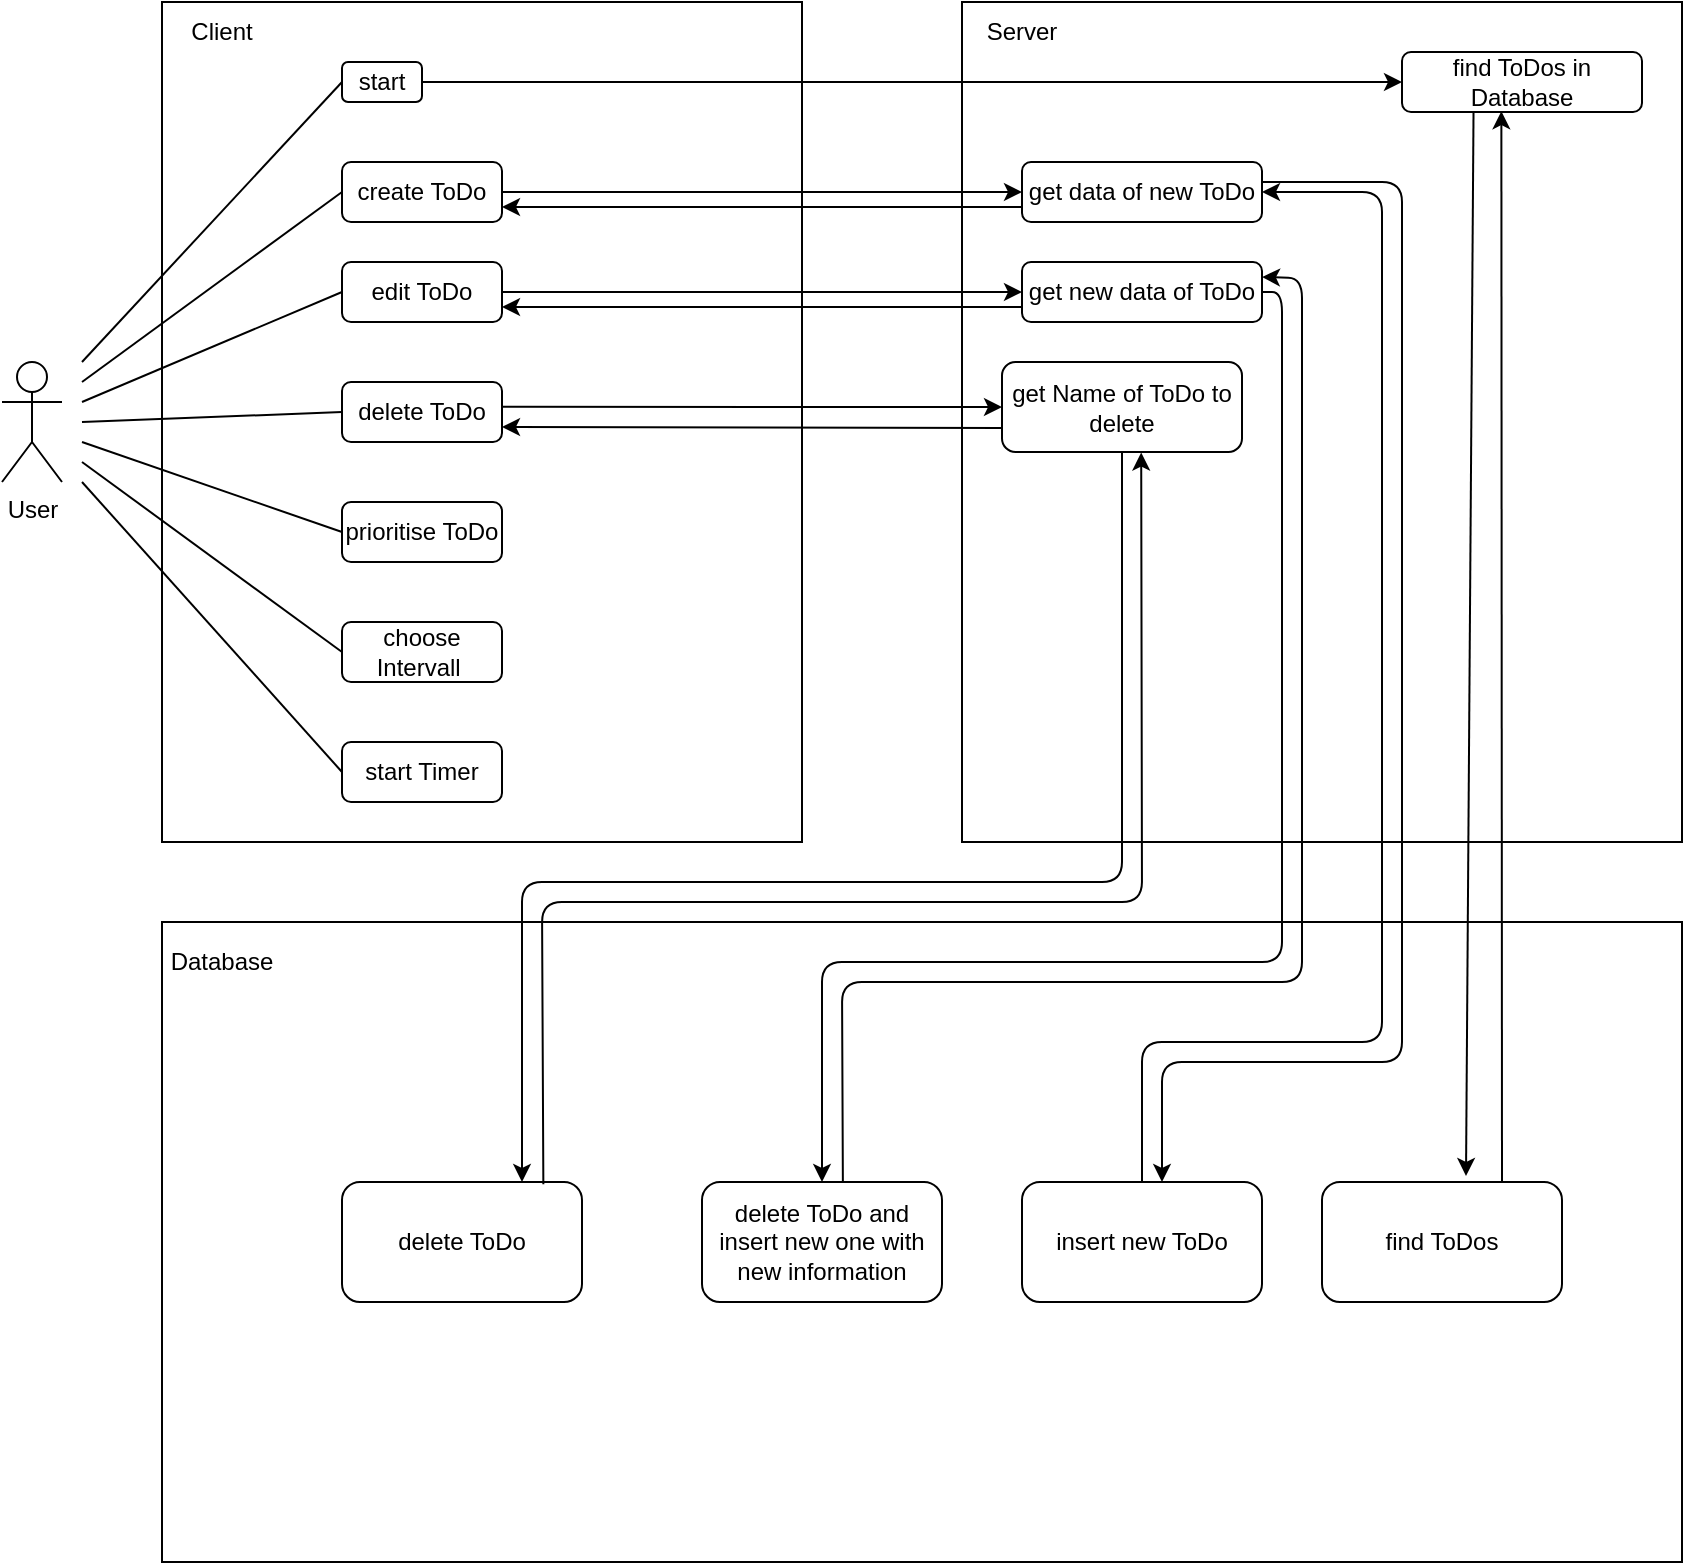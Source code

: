 <mxfile version="13.5.7" type="device" pages="3"><diagram id="V3Ge3pBgKuwKYjZo5xC3" name="Page-1"><mxGraphModel dx="1730" dy="1012" grid="1" gridSize="10" guides="1" tooltips="1" connect="1" arrows="1" fold="1" page="1" pageScale="1" pageWidth="1169" pageHeight="827" math="0" shadow="0"><root><mxCell id="0"/><mxCell id="1" parent="0"/><mxCell id="uTPJhIdZpPWYRpb5HC6Q-1" value="User" style="shape=umlActor;verticalLabelPosition=bottom;verticalAlign=top;html=1;outlineConnect=0;" vertex="1" parent="1"><mxGeometry x="120" y="200" width="30" height="60" as="geometry"/></mxCell><mxCell id="uTPJhIdZpPWYRpb5HC6Q-2" value="" style="rounded=0;whiteSpace=wrap;html=1;" vertex="1" parent="1"><mxGeometry x="200" y="20" width="320" height="420" as="geometry"/></mxCell><mxCell id="uTPJhIdZpPWYRpb5HC6Q-3" value="create ToDo" style="rounded=1;whiteSpace=wrap;html=1;" vertex="1" parent="1"><mxGeometry x="290" y="100" width="80" height="30" as="geometry"/></mxCell><mxCell id="uTPJhIdZpPWYRpb5HC6Q-4" value="start" style="rounded=1;whiteSpace=wrap;html=1;" vertex="1" parent="1"><mxGeometry x="290" y="50" width="40" height="20" as="geometry"/></mxCell><mxCell id="uTPJhIdZpPWYRpb5HC6Q-6" value="delete ToDo" style="rounded=1;whiteSpace=wrap;html=1;" vertex="1" parent="1"><mxGeometry x="290" y="210" width="80" height="30" as="geometry"/></mxCell><mxCell id="uTPJhIdZpPWYRpb5HC6Q-7" value="edit ToDo" style="rounded=1;whiteSpace=wrap;html=1;" vertex="1" parent="1"><mxGeometry x="290" y="150" width="80" height="30" as="geometry"/></mxCell><mxCell id="uTPJhIdZpPWYRpb5HC6Q-8" value="prioritise ToDo" style="rounded=1;whiteSpace=wrap;html=1;" vertex="1" parent="1"><mxGeometry x="290" y="270" width="80" height="30" as="geometry"/></mxCell><mxCell id="uTPJhIdZpPWYRpb5HC6Q-9" value="choose Intervall&amp;nbsp;" style="rounded=1;whiteSpace=wrap;html=1;" vertex="1" parent="1"><mxGeometry x="290" y="330" width="80" height="30" as="geometry"/></mxCell><mxCell id="uTPJhIdZpPWYRpb5HC6Q-10" value="start Timer" style="rounded=1;whiteSpace=wrap;html=1;" vertex="1" parent="1"><mxGeometry x="290" y="390" width="80" height="30" as="geometry"/></mxCell><mxCell id="uTPJhIdZpPWYRpb5HC6Q-11" value="" style="endArrow=none;html=1;entryX=0;entryY=0.5;entryDx=0;entryDy=0;" edge="1" parent="1" target="uTPJhIdZpPWYRpb5HC6Q-4"><mxGeometry width="50" height="50" relative="1" as="geometry"><mxPoint x="160" y="200" as="sourcePoint"/><mxPoint x="130" y="370" as="targetPoint"/></mxGeometry></mxCell><mxCell id="uTPJhIdZpPWYRpb5HC6Q-13" value="" style="endArrow=none;html=1;entryX=0;entryY=0.5;entryDx=0;entryDy=0;" edge="1" parent="1" target="uTPJhIdZpPWYRpb5HC6Q-3"><mxGeometry width="50" height="50" relative="1" as="geometry"><mxPoint x="160" y="210" as="sourcePoint"/><mxPoint x="190" y="310" as="targetPoint"/></mxGeometry></mxCell><mxCell id="uTPJhIdZpPWYRpb5HC6Q-14" value="" style="endArrow=none;html=1;entryX=0;entryY=0.5;entryDx=0;entryDy=0;" edge="1" parent="1" target="uTPJhIdZpPWYRpb5HC6Q-7"><mxGeometry width="50" height="50" relative="1" as="geometry"><mxPoint x="160" y="220" as="sourcePoint"/><mxPoint x="140" y="350" as="targetPoint"/></mxGeometry></mxCell><mxCell id="uTPJhIdZpPWYRpb5HC6Q-15" value="" style="endArrow=none;html=1;entryX=0;entryY=0.5;entryDx=0;entryDy=0;" edge="1" parent="1" target="uTPJhIdZpPWYRpb5HC6Q-6"><mxGeometry width="50" height="50" relative="1" as="geometry"><mxPoint x="160" y="230" as="sourcePoint"/><mxPoint x="100" y="380" as="targetPoint"/></mxGeometry></mxCell><mxCell id="uTPJhIdZpPWYRpb5HC6Q-16" value="" style="endArrow=none;html=1;entryX=0;entryY=0.5;entryDx=0;entryDy=0;" edge="1" parent="1" target="uTPJhIdZpPWYRpb5HC6Q-8"><mxGeometry width="50" height="50" relative="1" as="geometry"><mxPoint x="160" y="240" as="sourcePoint"/><mxPoint x="110" y="370" as="targetPoint"/></mxGeometry></mxCell><mxCell id="uTPJhIdZpPWYRpb5HC6Q-17" value="" style="endArrow=none;html=1;entryX=0;entryY=0.5;entryDx=0;entryDy=0;" edge="1" parent="1" target="uTPJhIdZpPWYRpb5HC6Q-9"><mxGeometry width="50" height="50" relative="1" as="geometry"><mxPoint x="160" y="250" as="sourcePoint"/><mxPoint x="170" y="330" as="targetPoint"/></mxGeometry></mxCell><mxCell id="uTPJhIdZpPWYRpb5HC6Q-18" value="" style="endArrow=none;html=1;entryX=0;entryY=0.5;entryDx=0;entryDy=0;" edge="1" parent="1" target="uTPJhIdZpPWYRpb5HC6Q-10"><mxGeometry width="50" height="50" relative="1" as="geometry"><mxPoint x="160" y="260" as="sourcePoint"/><mxPoint x="150" y="380" as="targetPoint"/></mxGeometry></mxCell><mxCell id="uTPJhIdZpPWYRpb5HC6Q-19" value="Client" style="text;html=1;strokeColor=none;fillColor=none;align=center;verticalAlign=middle;whiteSpace=wrap;rounded=0;" vertex="1" parent="1"><mxGeometry x="210" y="25" width="40" height="20" as="geometry"/></mxCell><mxCell id="uTPJhIdZpPWYRpb5HC6Q-20" value="" style="rounded=0;whiteSpace=wrap;html=1;" vertex="1" parent="1"><mxGeometry x="600" y="20" width="360" height="420" as="geometry"/></mxCell><mxCell id="uTPJhIdZpPWYRpb5HC6Q-21" value="find ToDos in Database" style="rounded=1;whiteSpace=wrap;html=1;" vertex="1" parent="1"><mxGeometry x="820" y="45" width="120" height="30" as="geometry"/></mxCell><mxCell id="uTPJhIdZpPWYRpb5HC6Q-22" value="" style="endArrow=classic;html=1;entryX=0;entryY=0.5;entryDx=0;entryDy=0;exitX=1;exitY=0.5;exitDx=0;exitDy=0;" edge="1" parent="1" source="uTPJhIdZpPWYRpb5HC6Q-4" target="uTPJhIdZpPWYRpb5HC6Q-21"><mxGeometry width="50" height="50" relative="1" as="geometry"><mxPoint x="430" y="550" as="sourcePoint"/><mxPoint x="480" y="500" as="targetPoint"/></mxGeometry></mxCell><mxCell id="uTPJhIdZpPWYRpb5HC6Q-23" value="" style="rounded=0;whiteSpace=wrap;html=1;" vertex="1" parent="1"><mxGeometry x="200" y="480" width="760" height="320" as="geometry"/></mxCell><mxCell id="uTPJhIdZpPWYRpb5HC6Q-24" value="Database" style="text;html=1;strokeColor=none;fillColor=none;align=center;verticalAlign=middle;whiteSpace=wrap;rounded=0;" vertex="1" parent="1"><mxGeometry x="210" y="490" width="40" height="20" as="geometry"/></mxCell><mxCell id="uTPJhIdZpPWYRpb5HC6Q-25" value="find ToDos" style="rounded=1;whiteSpace=wrap;html=1;" vertex="1" parent="1"><mxGeometry x="780" y="610" width="120" height="60" as="geometry"/></mxCell><mxCell id="uTPJhIdZpPWYRpb5HC6Q-26" value="insert new ToDo" style="rounded=1;whiteSpace=wrap;html=1;" vertex="1" parent="1"><mxGeometry x="630" y="610" width="120" height="60" as="geometry"/></mxCell><mxCell id="uTPJhIdZpPWYRpb5HC6Q-27" value="delete ToDo" style="rounded=1;whiteSpace=wrap;html=1;" vertex="1" parent="1"><mxGeometry x="290" y="610" width="120" height="60" as="geometry"/></mxCell><mxCell id="uTPJhIdZpPWYRpb5HC6Q-28" value="" style="endArrow=classic;html=1;exitX=0.298;exitY=1.01;exitDx=0;exitDy=0;exitPerimeter=0;" edge="1" parent="1" source="uTPJhIdZpPWYRpb5HC6Q-21"><mxGeometry width="50" height="50" relative="1" as="geometry"><mxPoint x="700" y="270" as="sourcePoint"/><mxPoint x="852" y="607" as="targetPoint"/><Array as="points"/></mxGeometry></mxCell><mxCell id="uTPJhIdZpPWYRpb5HC6Q-29" value="" style="endArrow=classic;html=1;exitX=0.5;exitY=1;exitDx=0;exitDy=0;entryX=0.75;entryY=0;entryDx=0;entryDy=0;" edge="1" parent="1" source="uTPJhIdZpPWYRpb5HC6Q-33" target="uTPJhIdZpPWYRpb5HC6Q-27"><mxGeometry width="50" height="50" relative="1" as="geometry"><mxPoint x="730" y="570" as="sourcePoint"/><mxPoint x="780" y="520" as="targetPoint"/><Array as="points"><mxPoint x="680" y="460"/><mxPoint x="380" y="460"/></Array></mxGeometry></mxCell><mxCell id="uTPJhIdZpPWYRpb5HC6Q-30" value="" style="endArrow=classic;html=1;entryX=0.414;entryY=0.987;entryDx=0;entryDy=0;entryPerimeter=0;exitX=0.75;exitY=0;exitDx=0;exitDy=0;" edge="1" parent="1" source="uTPJhIdZpPWYRpb5HC6Q-25" target="uTPJhIdZpPWYRpb5HC6Q-21"><mxGeometry width="50" height="50" relative="1" as="geometry"><mxPoint x="890" y="610" as="sourcePoint"/><mxPoint x="690" y="90" as="targetPoint"/><Array as="points"/></mxGeometry></mxCell><mxCell id="uTPJhIdZpPWYRpb5HC6Q-31" value="get data of new ToDo" style="rounded=1;whiteSpace=wrap;html=1;" vertex="1" parent="1"><mxGeometry x="630" y="100" width="120" height="30" as="geometry"/></mxCell><mxCell id="uTPJhIdZpPWYRpb5HC6Q-32" value="get new data of ToDo" style="rounded=1;whiteSpace=wrap;html=1;" vertex="1" parent="1"><mxGeometry x="630" y="150" width="120" height="30" as="geometry"/></mxCell><mxCell id="uTPJhIdZpPWYRpb5HC6Q-33" value="get Name of ToDo to delete" style="rounded=1;whiteSpace=wrap;html=1;" vertex="1" parent="1"><mxGeometry x="620" y="200" width="120" height="45" as="geometry"/></mxCell><mxCell id="uTPJhIdZpPWYRpb5HC6Q-34" value="" style="endArrow=classic;html=1;entryX=0;entryY=0.5;entryDx=0;entryDy=0;exitX=1;exitY=0.5;exitDx=0;exitDy=0;" edge="1" parent="1" source="uTPJhIdZpPWYRpb5HC6Q-3" target="uTPJhIdZpPWYRpb5HC6Q-31"><mxGeometry width="50" height="50" relative="1" as="geometry"><mxPoint x="430" y="250" as="sourcePoint"/><mxPoint x="480" y="200" as="targetPoint"/></mxGeometry></mxCell><mxCell id="uTPJhIdZpPWYRpb5HC6Q-35" value="delete ToDo and insert new one with new information" style="rounded=1;whiteSpace=wrap;html=1;" vertex="1" parent="1"><mxGeometry x="470" y="610" width="120" height="60" as="geometry"/></mxCell><mxCell id="uTPJhIdZpPWYRpb5HC6Q-36" value="" style="endArrow=classic;html=1;exitX=1.004;exitY=0.414;exitDx=0;exitDy=0;entryX=0;entryY=0.5;entryDx=0;entryDy=0;exitPerimeter=0;" edge="1" parent="1" source="uTPJhIdZpPWYRpb5HC6Q-6" target="uTPJhIdZpPWYRpb5HC6Q-33"><mxGeometry width="50" height="50" relative="1" as="geometry"><mxPoint x="640" y="320" as="sourcePoint"/><mxPoint x="690" y="270" as="targetPoint"/></mxGeometry></mxCell><mxCell id="uTPJhIdZpPWYRpb5HC6Q-37" value="" style="endArrow=classic;html=1;exitX=1;exitY=0.5;exitDx=0;exitDy=0;entryX=0;entryY=0.5;entryDx=0;entryDy=0;" edge="1" parent="1" source="uTPJhIdZpPWYRpb5HC6Q-7" target="uTPJhIdZpPWYRpb5HC6Q-32"><mxGeometry width="50" height="50" relative="1" as="geometry"><mxPoint x="390" y="200" as="sourcePoint"/><mxPoint x="440" y="150" as="targetPoint"/></mxGeometry></mxCell><mxCell id="uTPJhIdZpPWYRpb5HC6Q-38" value="" style="endArrow=classic;html=1;exitX=1;exitY=0.5;exitDx=0;exitDy=0;entryX=0.5;entryY=0;entryDx=0;entryDy=0;" edge="1" parent="1" source="uTPJhIdZpPWYRpb5HC6Q-32" target="uTPJhIdZpPWYRpb5HC6Q-35"><mxGeometry width="50" height="50" relative="1" as="geometry"><mxPoint x="760" y="360" as="sourcePoint"/><mxPoint x="810" y="310" as="targetPoint"/><Array as="points"><mxPoint x="760" y="165"/><mxPoint x="760" y="500"/><mxPoint x="530" y="500"/></Array></mxGeometry></mxCell><mxCell id="uTPJhIdZpPWYRpb5HC6Q-39" value="" style="endArrow=classic;html=1;entryX=1;entryY=0.5;entryDx=0;entryDy=0;" edge="1" parent="1" source="uTPJhIdZpPWYRpb5HC6Q-26" target="uTPJhIdZpPWYRpb5HC6Q-31"><mxGeometry width="50" height="50" relative="1" as="geometry"><mxPoint x="840" y="150" as="sourcePoint"/><mxPoint x="790" y="200" as="targetPoint"/><Array as="points"><mxPoint x="690" y="540"/><mxPoint x="810" y="540"/><mxPoint x="810" y="115"/></Array></mxGeometry></mxCell><mxCell id="uTPJhIdZpPWYRpb5HC6Q-40" value="" style="endArrow=classic;html=1;exitX=1;exitY=0.5;exitDx=0;exitDy=0;" edge="1" parent="1"><mxGeometry width="50" height="50" relative="1" as="geometry"><mxPoint x="750" y="110" as="sourcePoint"/><mxPoint x="700" y="610" as="targetPoint"/><Array as="points"><mxPoint x="820" y="110"/><mxPoint x="820" y="550"/><mxPoint x="700" y="550"/></Array></mxGeometry></mxCell><mxCell id="uTPJhIdZpPWYRpb5HC6Q-41" value="" style="endArrow=classic;html=1;exitX=0.587;exitY=-0.004;exitDx=0;exitDy=0;entryX=1;entryY=0.25;entryDx=0;entryDy=0;exitPerimeter=0;" edge="1" parent="1" source="uTPJhIdZpPWYRpb5HC6Q-35" target="uTPJhIdZpPWYRpb5HC6Q-32"><mxGeometry width="50" height="50" relative="1" as="geometry"><mxPoint x="540" y="620" as="sourcePoint"/><mxPoint x="760" y="175" as="targetPoint"/><Array as="points"><mxPoint x="540" y="510"/><mxPoint x="770" y="510"/><mxPoint x="770" y="158"/></Array></mxGeometry></mxCell><mxCell id="uTPJhIdZpPWYRpb5HC6Q-42" value="" style="endArrow=classic;html=1;exitX=0.839;exitY=0.018;exitDx=0;exitDy=0;entryX=0.58;entryY=1.006;entryDx=0;entryDy=0;exitPerimeter=0;entryPerimeter=0;" edge="1" parent="1" source="uTPJhIdZpPWYRpb5HC6Q-27" target="uTPJhIdZpPWYRpb5HC6Q-33"><mxGeometry width="50" height="50" relative="1" as="geometry"><mxPoint x="390" y="620.0" as="sourcePoint"/><mxPoint x="690" y="255" as="targetPoint"/><Array as="points"><mxPoint x="390" y="470"/><mxPoint x="690" y="470"/></Array></mxGeometry></mxCell><mxCell id="uTPJhIdZpPWYRpb5HC6Q-43" value="Server" style="text;html=1;strokeColor=none;fillColor=none;align=center;verticalAlign=middle;whiteSpace=wrap;rounded=0;" vertex="1" parent="1"><mxGeometry x="610" y="25" width="40" height="20" as="geometry"/></mxCell><mxCell id="uTPJhIdZpPWYRpb5HC6Q-44" value="" style="endArrow=classic;html=1;entryX=1;entryY=0.75;entryDx=0;entryDy=0;" edge="1" parent="1" target="uTPJhIdZpPWYRpb5HC6Q-6"><mxGeometry width="50" height="50" relative="1" as="geometry"><mxPoint x="620" y="233" as="sourcePoint"/><mxPoint x="380" y="235" as="targetPoint"/></mxGeometry></mxCell><mxCell id="uTPJhIdZpPWYRpb5HC6Q-45" value="" style="endArrow=classic;html=1;exitX=0;exitY=0.75;exitDx=0;exitDy=0;entryX=1;entryY=0.75;entryDx=0;entryDy=0;" edge="1" parent="1" source="uTPJhIdZpPWYRpb5HC6Q-32" target="uTPJhIdZpPWYRpb5HC6Q-7"><mxGeometry width="50" height="50" relative="1" as="geometry"><mxPoint x="640" y="175" as="sourcePoint"/><mxPoint x="380" y="175" as="targetPoint"/></mxGeometry></mxCell><mxCell id="uTPJhIdZpPWYRpb5HC6Q-46" value="" style="endArrow=classic;html=1;entryX=1;entryY=0.75;entryDx=0;entryDy=0;exitX=0;exitY=0.75;exitDx=0;exitDy=0;" edge="1" parent="1" source="uTPJhIdZpPWYRpb5HC6Q-31" target="uTPJhIdZpPWYRpb5HC6Q-3"><mxGeometry width="50" height="50" relative="1" as="geometry"><mxPoint x="640" y="125" as="sourcePoint"/><mxPoint x="380" y="125" as="targetPoint"/></mxGeometry></mxCell></root></mxGraphModel></diagram><diagram id="xXA25Xop_S91j_G82sH7" name="Page-2"><mxGraphModel dx="1221" dy="714" grid="1" gridSize="10" guides="1" tooltips="1" connect="1" arrows="1" fold="1" page="1" pageScale="1" pageWidth="1169" pageHeight="827" math="0" shadow="0"><root><mxCell id="DZXQy-hmKA3EPRCqM-H7-0"/><mxCell id="DZXQy-hmKA3EPRCqM-H7-1" parent="DZXQy-hmKA3EPRCqM-H7-0"/><mxCell id="DZXQy-hmKA3EPRCqM-H7-2" value="" style="rounded=0;whiteSpace=wrap;html=1;" vertex="1" parent="DZXQy-hmKA3EPRCqM-H7-1"><mxGeometry x="80" y="40" width="960" height="560" as="geometry"/></mxCell><mxCell id="DZXQy-hmKA3EPRCqM-H7-3" value="" style="rounded=1;whiteSpace=wrap;html=1;" vertex="1" parent="DZXQy-hmKA3EPRCqM-H7-1"><mxGeometry x="100" y="200" width="350" height="30" as="geometry"/></mxCell><mxCell id="DZXQy-hmKA3EPRCqM-H7-4" value="" style="rounded=1;whiteSpace=wrap;html=1;" vertex="1" parent="DZXQy-hmKA3EPRCqM-H7-1"><mxGeometry x="100" y="250" width="350" height="30" as="geometry"/></mxCell><mxCell id="DZXQy-hmKA3EPRCqM-H7-5" value="" style="rounded=1;whiteSpace=wrap;html=1;" vertex="1" parent="DZXQy-hmKA3EPRCqM-H7-1"><mxGeometry x="100" y="300" width="350" height="30" as="geometry"/></mxCell><mxCell id="DZXQy-hmKA3EPRCqM-H7-6" value="" style="rounded=1;whiteSpace=wrap;html=1;" vertex="1" parent="DZXQy-hmKA3EPRCqM-H7-1"><mxGeometry x="100" y="350" width="350" height="30" as="geometry"/></mxCell><mxCell id="DZXQy-hmKA3EPRCqM-H7-7" value="" style="rounded=1;whiteSpace=wrap;html=1;" vertex="1" parent="DZXQy-hmKA3EPRCqM-H7-1"><mxGeometry x="100" y="398.5" width="350" height="30" as="geometry"/></mxCell><mxCell id="DZXQy-hmKA3EPRCqM-H7-8" value="" style="rounded=1;whiteSpace=wrap;html=1;" vertex="1" parent="DZXQy-hmKA3EPRCqM-H7-1"><mxGeometry x="100" y="450" width="350" height="30" as="geometry"/></mxCell><mxCell id="DZXQy-hmKA3EPRCqM-H7-9" value="" style="rounded=1;whiteSpace=wrap;html=1;" vertex="1" parent="DZXQy-hmKA3EPRCqM-H7-1"><mxGeometry x="550" y="170" width="420" height="240" as="geometry"/></mxCell><mxCell id="DZXQy-hmKA3EPRCqM-H7-10" value="" style="rounded=1;whiteSpace=wrap;html=1;" vertex="1" parent="DZXQy-hmKA3EPRCqM-H7-1"><mxGeometry x="570" y="429" width="150" height="51" as="geometry"/></mxCell><mxCell id="DZXQy-hmKA3EPRCqM-H7-11" value="" style="rounded=1;whiteSpace=wrap;html=1;" vertex="1" parent="DZXQy-hmKA3EPRCqM-H7-1"><mxGeometry x="750" y="430" width="60" height="50" as="geometry"/></mxCell><mxCell id="DZXQy-hmKA3EPRCqM-H7-12" value="" style="rounded=1;whiteSpace=wrap;html=1;" vertex="1" parent="DZXQy-hmKA3EPRCqM-H7-1"><mxGeometry x="830" y="430" width="60" height="50" as="geometry"/></mxCell></root></mxGraphModel></diagram><diagram id="M9osuZd-VrrOCoUNMm_R" name="Page-3"><mxGraphModel dx="1038" dy="607" grid="1" gridSize="10" guides="1" tooltips="1" connect="1" arrows="1" fold="1" page="1" pageScale="1" pageWidth="1169" pageHeight="827" math="0" shadow="0"><root><mxCell id="CMvON-noEuAXkUDYx0Nn-0"/><mxCell id="CMvON-noEuAXkUDYx0Nn-1" parent="CMvON-noEuAXkUDYx0Nn-0"/></root></mxGraphModel></diagram></mxfile>